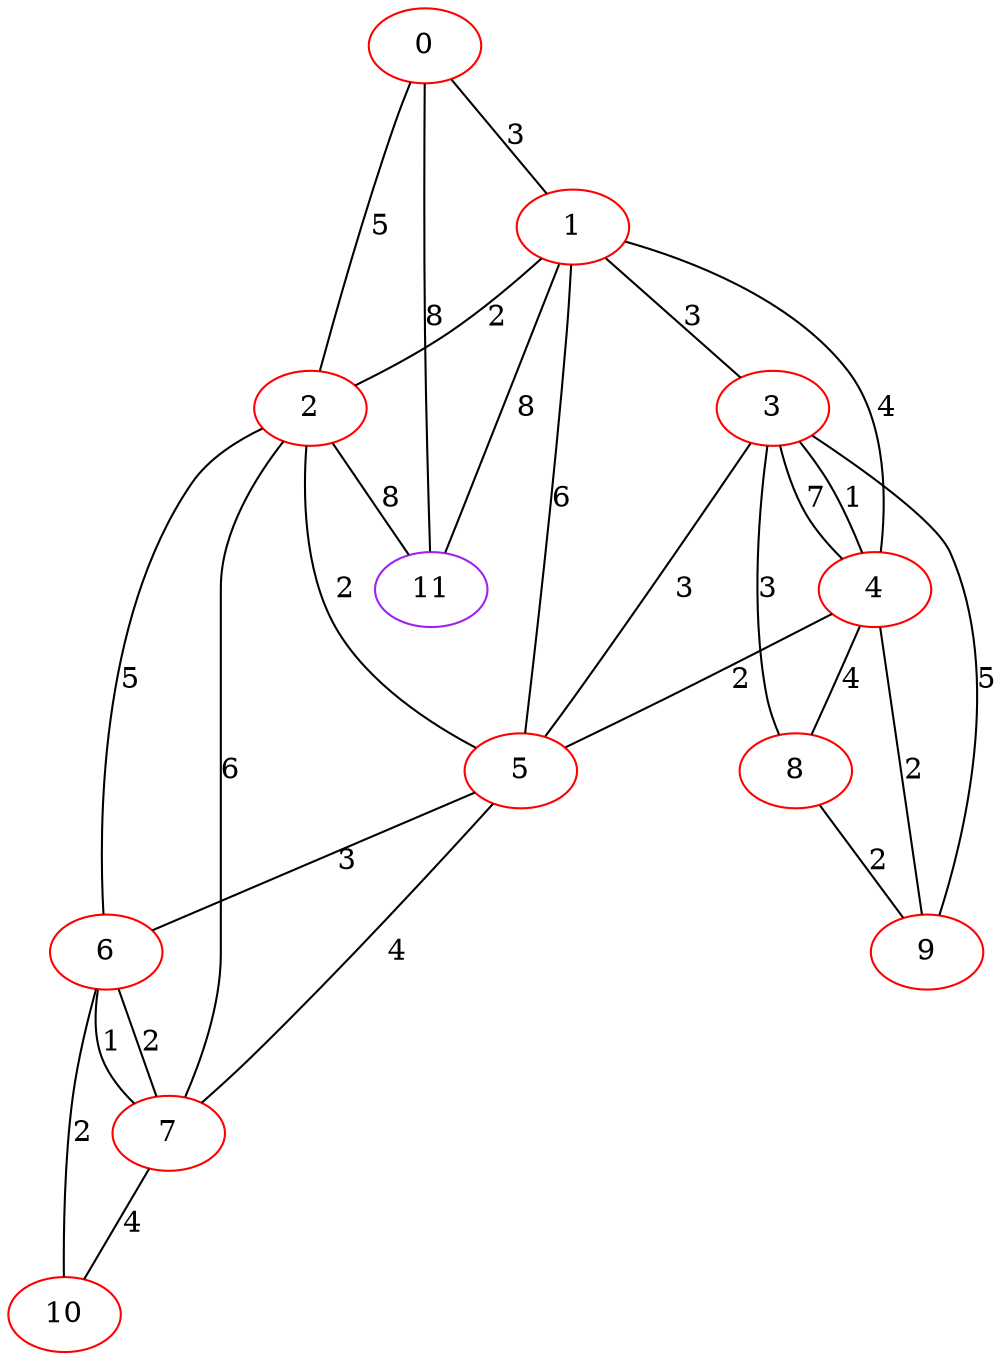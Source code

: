 graph "" {
0 [color=red, weight=1];
1 [color=red, weight=1];
2 [color=red, weight=1];
3 [color=red, weight=1];
4 [color=red, weight=1];
5 [color=red, weight=1];
6 [color=red, weight=1];
7 [color=red, weight=1];
8 [color=red, weight=1];
9 [color=red, weight=1];
10 [color=red, weight=1];
11 [color=purple, weight=4];
0 -- 1  [key=0, label=3];
0 -- 2  [key=0, label=5];
0 -- 11  [key=0, label=8];
1 -- 2  [key=0, label=2];
1 -- 3  [key=0, label=3];
1 -- 4  [key=0, label=4];
1 -- 5  [key=0, label=6];
1 -- 11  [key=0, label=8];
2 -- 5  [key=0, label=2];
2 -- 6  [key=0, label=5];
2 -- 7  [key=0, label=6];
2 -- 11  [key=0, label=8];
3 -- 8  [key=0, label=3];
3 -- 4  [key=0, label=1];
3 -- 4  [key=1, label=7];
3 -- 5  [key=0, label=3];
3 -- 9  [key=0, label=5];
4 -- 8  [key=0, label=4];
4 -- 5  [key=0, label=2];
4 -- 9  [key=0, label=2];
5 -- 6  [key=0, label=3];
5 -- 7  [key=0, label=4];
6 -- 10  [key=0, label=2];
6 -- 7  [key=0, label=1];
6 -- 7  [key=1, label=2];
7 -- 10  [key=0, label=4];
8 -- 9  [key=0, label=2];
}
